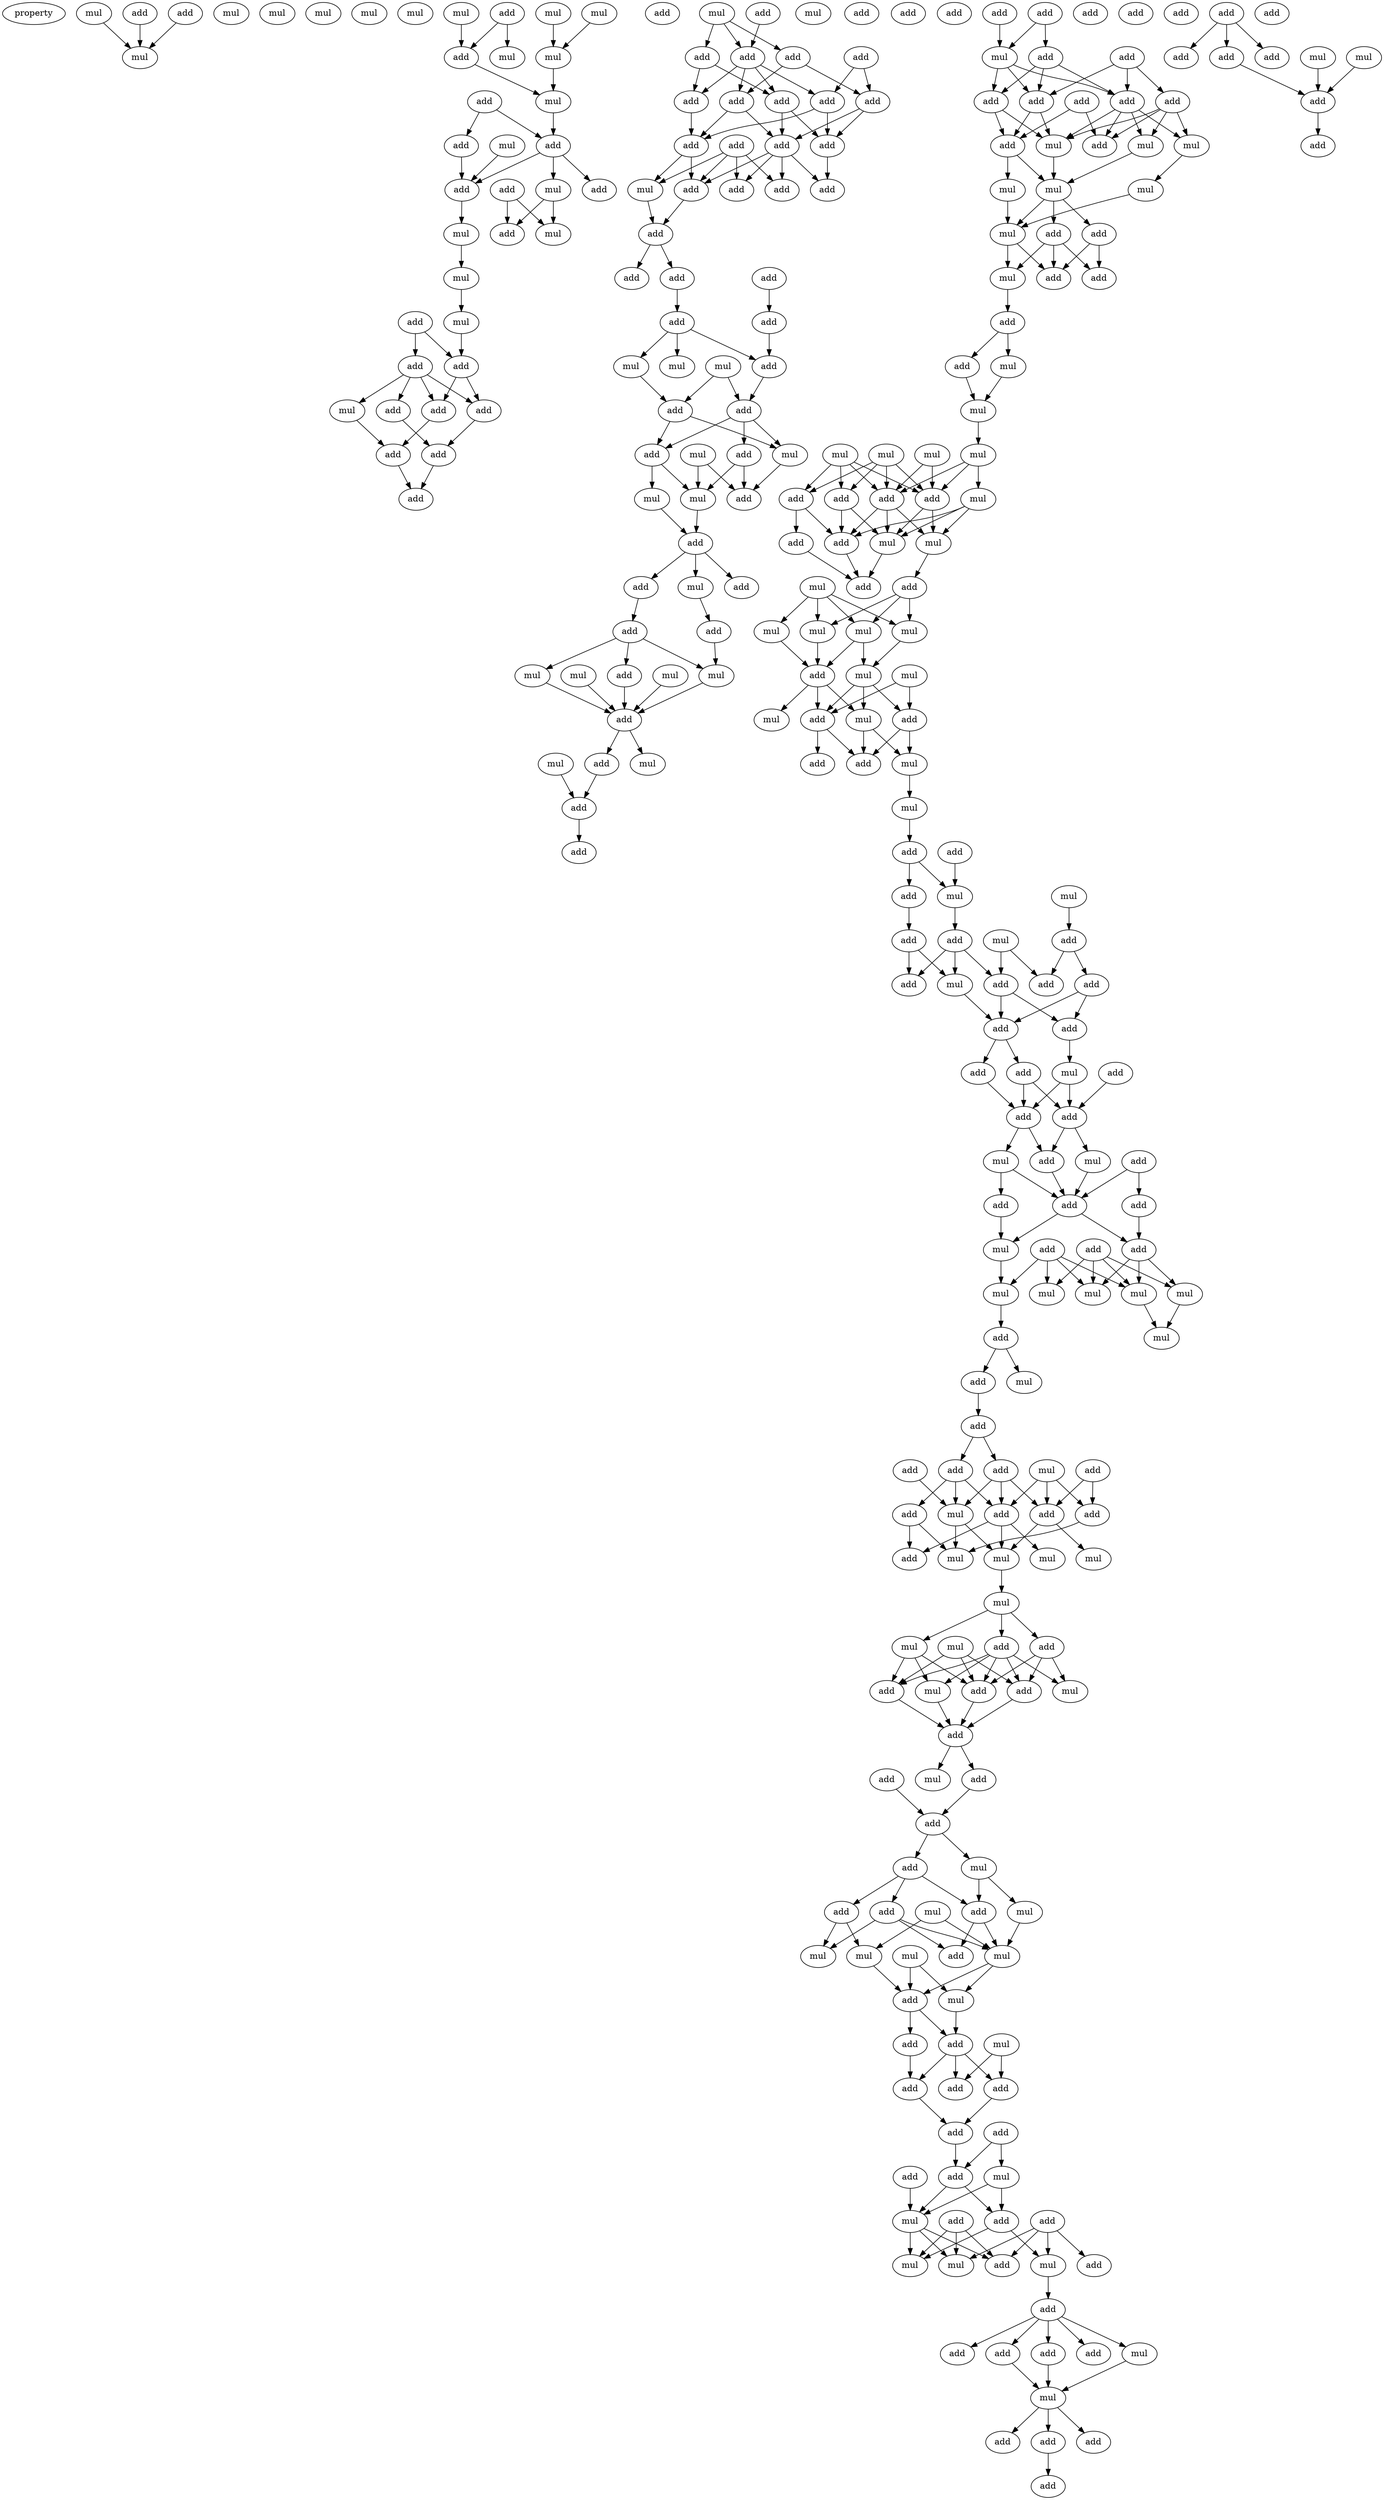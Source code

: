 digraph {
    node [fontcolor=black]
    property [mul=2,lf=1.2]
    0 [ label = mul ];
    1 [ label = mul ];
    2 [ label = add ];
    3 [ label = add ];
    4 [ label = mul ];
    5 [ label = mul ];
    6 [ label = mul ];
    7 [ label = mul ];
    8 [ label = mul ];
    9 [ label = mul ];
    10 [ label = add ];
    11 [ label = mul ];
    12 [ label = mul ];
    13 [ label = mul ];
    14 [ label = mul ];
    15 [ label = add ];
    16 [ label = add ];
    17 [ label = mul ];
    18 [ label = mul ];
    19 [ label = add ];
    20 [ label = add ];
    21 [ label = add ];
    22 [ label = mul ];
    23 [ label = add ];
    24 [ label = add ];
    25 [ label = add ];
    26 [ label = mul ];
    27 [ label = mul ];
    28 [ label = mul ];
    29 [ label = mul ];
    30 [ label = add ];
    31 [ label = add ];
    32 [ label = add ];
    33 [ label = add ];
    34 [ label = mul ];
    35 [ label = add ];
    36 [ label = add ];
    37 [ label = add ];
    38 [ label = add ];
    39 [ label = add ];
    40 [ label = add ];
    41 [ label = mul ];
    42 [ label = add ];
    43 [ label = add ];
    44 [ label = add ];
    45 [ label = add ];
    46 [ label = add ];
    47 [ label = add ];
    48 [ label = add ];
    49 [ label = add ];
    50 [ label = add ];
    51 [ label = add ];
    52 [ label = add ];
    53 [ label = add ];
    54 [ label = add ];
    55 [ label = add ];
    56 [ label = add ];
    57 [ label = add ];
    58 [ label = add ];
    59 [ label = add ];
    60 [ label = mul ];
    61 [ label = add ];
    62 [ label = add ];
    63 [ label = mul ];
    64 [ label = add ];
    65 [ label = add ];
    66 [ label = add ];
    67 [ label = add ];
    68 [ label = add ];
    69 [ label = add ];
    70 [ label = mul ];
    71 [ label = mul ];
    72 [ label = mul ];
    73 [ label = add ];
    74 [ label = add ];
    75 [ label = mul ];
    76 [ label = mul ];
    77 [ label = add ];
    78 [ label = add ];
    79 [ label = mul ];
    80 [ label = add ];
    81 [ label = mul ];
    82 [ label = add ];
    83 [ label = add ];
    84 [ label = mul ];
    85 [ label = add ];
    86 [ label = add ];
    87 [ label = add ];
    88 [ label = add ];
    89 [ label = mul ];
    90 [ label = mul ];
    91 [ label = mul ];
    92 [ label = mul ];
    93 [ label = add ];
    94 [ label = add ];
    95 [ label = mul ];
    96 [ label = add ];
    97 [ label = mul ];
    98 [ label = add ];
    99 [ label = add ];
    100 [ label = add ];
    101 [ label = add ];
    102 [ label = add ];
    103 [ label = add ];
    104 [ label = mul ];
    105 [ label = add ];
    106 [ label = add ];
    107 [ label = add ];
    108 [ label = add ];
    109 [ label = add ];
    110 [ label = add ];
    111 [ label = add ];
    112 [ label = add ];
    113 [ label = mul ];
    114 [ label = mul ];
    115 [ label = mul ];
    116 [ label = mul ];
    117 [ label = mul ];
    118 [ label = mul ];
    119 [ label = mul ];
    120 [ label = add ];
    121 [ label = add ];
    122 [ label = mul ];
    123 [ label = add ];
    124 [ label = add ];
    125 [ label = add ];
    126 [ label = add ];
    127 [ label = mul ];
    128 [ label = mul ];
    129 [ label = mul ];
    130 [ label = mul ];
    131 [ label = mul ];
    132 [ label = mul ];
    133 [ label = add ];
    134 [ label = mul ];
    135 [ label = add ];
    136 [ label = add ];
    137 [ label = add ];
    138 [ label = mul ];
    139 [ label = add ];
    140 [ label = mul ];
    141 [ label = add ];
    142 [ label = add ];
    143 [ label = mul ];
    144 [ label = add ];
    145 [ label = mul ];
    146 [ label = mul ];
    147 [ label = mul ];
    148 [ label = mul ];
    149 [ label = mul ];
    150 [ label = add ];
    151 [ label = mul ];
    152 [ label = add ];
    153 [ label = add ];
    154 [ label = mul ];
    155 [ label = mul ];
    156 [ label = add ];
    157 [ label = add ];
    158 [ label = mul ];
    159 [ label = mul ];
    160 [ label = add ];
    161 [ label = add ];
    162 [ label = add ];
    163 [ label = add ];
    164 [ label = mul ];
    165 [ label = mul ];
    166 [ label = add ];
    167 [ label = add ];
    168 [ label = add ];
    169 [ label = mul ];
    170 [ label = mul ];
    171 [ label = add ];
    172 [ label = add ];
    173 [ label = add ];
    174 [ label = add ];
    175 [ label = add ];
    176 [ label = add ];
    177 [ label = add ];
    178 [ label = add ];
    179 [ label = mul ];
    180 [ label = add ];
    181 [ label = add ];
    182 [ label = add ];
    183 [ label = mul ];
    184 [ label = add ];
    185 [ label = mul ];
    186 [ label = add ];
    187 [ label = add ];
    188 [ label = add ];
    189 [ label = add ];
    190 [ label = add ];
    191 [ label = add ];
    192 [ label = mul ];
    193 [ label = add ];
    194 [ label = mul ];
    195 [ label = mul ];
    196 [ label = mul ];
    197 [ label = mul ];
    198 [ label = mul ];
    199 [ label = add ];
    200 [ label = add ];
    201 [ label = mul ];
    202 [ label = add ];
    203 [ label = mul ];
    204 [ label = add ];
    205 [ label = add ];
    206 [ label = add ];
    207 [ label = add ];
    208 [ label = mul ];
    209 [ label = add ];
    210 [ label = mul ];
    211 [ label = add ];
    212 [ label = add ];
    213 [ label = add ];
    214 [ label = add ];
    215 [ label = add ];
    216 [ label = mul ];
    217 [ label = mul ];
    218 [ label = mul ];
    219 [ label = mul ];
    220 [ label = mul ];
    221 [ label = mul ];
    222 [ label = add ];
    223 [ label = add ];
    224 [ label = add ];
    225 [ label = mul ];
    226 [ label = add ];
    227 [ label = add ];
    228 [ label = mul ];
    229 [ label = add ];
    230 [ label = mul ];
    231 [ label = add ];
    232 [ label = add ];
    233 [ label = mul ];
    234 [ label = add ];
    235 [ label = add ];
    236 [ label = add ];
    237 [ label = mul ];
    238 [ label = add ];
    239 [ label = mul ];
    240 [ label = add ];
    241 [ label = add ];
    242 [ label = mul ];
    243 [ label = add ];
    244 [ label = mul ];
    245 [ label = mul ];
    246 [ label = mul ];
    247 [ label = mul ];
    248 [ label = mul ];
    249 [ label = add ];
    250 [ label = add ];
    251 [ label = mul ];
    252 [ label = add ];
    253 [ label = add ];
    254 [ label = add ];
    255 [ label = add ];
    256 [ label = add ];
    257 [ label = add ];
    258 [ label = add ];
    259 [ label = add ];
    260 [ label = mul ];
    261 [ label = add ];
    262 [ label = mul ];
    263 [ label = add ];
    264 [ label = add ];
    265 [ label = add ];
    266 [ label = mul ];
    267 [ label = add ];
    268 [ label = mul ];
    269 [ label = mul ];
    270 [ label = add ];
    271 [ label = add ];
    272 [ label = mul ];
    273 [ label = add ];
    274 [ label = add ];
    275 [ label = add ];
    276 [ label = mul ];
    277 [ label = add ];
    278 [ label = add ];
    279 [ label = add ];
    280 [ label = add ];
    281 [ label = add ];
    282 [ label = add ];
    283 [ label = mul ];
    284 [ label = add ];
    285 [ label = add ];
    286 [ label = mul ];
    287 [ label = add ];
    288 [ label = add ];
    289 [ label = add ];
    0 -> 5 [ name = 0 ];
    2 -> 5 [ name = 1 ];
    3 -> 5 [ name = 2 ];
    9 -> 13 [ name = 3 ];
    10 -> 14 [ name = 4 ];
    10 -> 15 [ name = 5 ];
    11 -> 13 [ name = 6 ];
    12 -> 15 [ name = 7 ];
    13 -> 17 [ name = 8 ];
    15 -> 17 [ name = 9 ];
    16 -> 19 [ name = 10 ];
    16 -> 20 [ name = 11 ];
    17 -> 19 [ name = 12 ];
    18 -> 21 [ name = 13 ];
    19 -> 21 [ name = 14 ];
    19 -> 22 [ name = 15 ];
    19 -> 24 [ name = 16 ];
    20 -> 21 [ name = 17 ];
    21 -> 26 [ name = 18 ];
    22 -> 25 [ name = 19 ];
    22 -> 27 [ name = 20 ];
    23 -> 25 [ name = 21 ];
    23 -> 27 [ name = 22 ];
    26 -> 28 [ name = 23 ];
    28 -> 29 [ name = 24 ];
    29 -> 31 [ name = 25 ];
    30 -> 31 [ name = 26 ];
    30 -> 32 [ name = 27 ];
    31 -> 33 [ name = 28 ];
    31 -> 37 [ name = 29 ];
    32 -> 33 [ name = 30 ];
    32 -> 34 [ name = 31 ];
    32 -> 36 [ name = 32 ];
    32 -> 37 [ name = 33 ];
    33 -> 39 [ name = 34 ];
    34 -> 38 [ name = 35 ];
    36 -> 39 [ name = 36 ];
    37 -> 38 [ name = 37 ];
    38 -> 40 [ name = 38 ];
    39 -> 40 [ name = 39 ];
    41 -> 43 [ name = 40 ];
    41 -> 44 [ name = 41 ];
    41 -> 46 [ name = 42 ];
    42 -> 43 [ name = 43 ];
    43 -> 47 [ name = 44 ];
    43 -> 48 [ name = 45 ];
    43 -> 49 [ name = 46 ];
    43 -> 51 [ name = 47 ];
    44 -> 47 [ name = 48 ];
    44 -> 48 [ name = 49 ];
    45 -> 50 [ name = 50 ];
    45 -> 51 [ name = 51 ];
    46 -> 49 [ name = 52 ];
    46 -> 50 [ name = 53 ];
    47 -> 53 [ name = 54 ];
    47 -> 55 [ name = 55 ];
    48 -> 52 [ name = 56 ];
    49 -> 52 [ name = 57 ];
    49 -> 53 [ name = 58 ];
    50 -> 53 [ name = 59 ];
    50 -> 55 [ name = 60 ];
    51 -> 52 [ name = 61 ];
    51 -> 55 [ name = 62 ];
    52 -> 57 [ name = 63 ];
    52 -> 60 [ name = 64 ];
    53 -> 56 [ name = 65 ];
    53 -> 57 [ name = 66 ];
    53 -> 58 [ name = 67 ];
    53 -> 59 [ name = 68 ];
    54 -> 57 [ name = 69 ];
    54 -> 58 [ name = 70 ];
    54 -> 59 [ name = 71 ];
    54 -> 60 [ name = 72 ];
    55 -> 56 [ name = 73 ];
    57 -> 61 [ name = 74 ];
    60 -> 61 [ name = 75 ];
    61 -> 62 [ name = 76 ];
    61 -> 65 [ name = 77 ];
    62 -> 67 [ name = 78 ];
    64 -> 66 [ name = 79 ];
    66 -> 69 [ name = 80 ];
    67 -> 69 [ name = 81 ];
    67 -> 70 [ name = 82 ];
    67 -> 71 [ name = 83 ];
    69 -> 74 [ name = 84 ];
    70 -> 73 [ name = 85 ];
    72 -> 73 [ name = 86 ];
    72 -> 74 [ name = 87 ];
    73 -> 75 [ name = 88 ];
    73 -> 78 [ name = 89 ];
    74 -> 75 [ name = 90 ];
    74 -> 77 [ name = 91 ];
    74 -> 78 [ name = 92 ];
    75 -> 80 [ name = 93 ];
    76 -> 79 [ name = 94 ];
    76 -> 80 [ name = 95 ];
    77 -> 79 [ name = 96 ];
    77 -> 80 [ name = 97 ];
    78 -> 79 [ name = 98 ];
    78 -> 81 [ name = 99 ];
    79 -> 82 [ name = 100 ];
    81 -> 82 [ name = 101 ];
    82 -> 83 [ name = 102 ];
    82 -> 84 [ name = 103 ];
    82 -> 85 [ name = 104 ];
    83 -> 86 [ name = 105 ];
    84 -> 87 [ name = 106 ];
    86 -> 88 [ name = 107 ];
    86 -> 90 [ name = 108 ];
    86 -> 92 [ name = 109 ];
    87 -> 92 [ name = 110 ];
    88 -> 93 [ name = 111 ];
    89 -> 93 [ name = 112 ];
    90 -> 93 [ name = 113 ];
    91 -> 93 [ name = 114 ];
    92 -> 93 [ name = 115 ];
    93 -> 96 [ name = 116 ];
    93 -> 97 [ name = 117 ];
    95 -> 98 [ name = 118 ];
    96 -> 98 [ name = 119 ];
    98 -> 99 [ name = 120 ];
    101 -> 104 [ name = 121 ];
    102 -> 104 [ name = 122 ];
    102 -> 105 [ name = 123 ];
    103 -> 106 [ name = 124 ];
    103 -> 108 [ name = 125 ];
    103 -> 110 [ name = 126 ];
    104 -> 106 [ name = 127 ];
    104 -> 107 [ name = 128 ];
    104 -> 110 [ name = 129 ];
    105 -> 106 [ name = 130 ];
    105 -> 107 [ name = 131 ];
    105 -> 110 [ name = 132 ];
    106 -> 112 [ name = 133 ];
    106 -> 115 [ name = 134 ];
    107 -> 112 [ name = 135 ];
    107 -> 115 [ name = 136 ];
    108 -> 111 [ name = 137 ];
    108 -> 113 [ name = 138 ];
    108 -> 114 [ name = 139 ];
    108 -> 115 [ name = 140 ];
    109 -> 111 [ name = 141 ];
    109 -> 112 [ name = 142 ];
    110 -> 111 [ name = 143 ];
    110 -> 113 [ name = 144 ];
    110 -> 114 [ name = 145 ];
    110 -> 115 [ name = 146 ];
    112 -> 117 [ name = 147 ];
    112 -> 118 [ name = 148 ];
    113 -> 118 [ name = 149 ];
    114 -> 116 [ name = 150 ];
    115 -> 118 [ name = 151 ];
    116 -> 119 [ name = 152 ];
    117 -> 119 [ name = 153 ];
    118 -> 119 [ name = 154 ];
    118 -> 120 [ name = 155 ];
    118 -> 121 [ name = 156 ];
    119 -> 122 [ name = 157 ];
    119 -> 124 [ name = 158 ];
    120 -> 123 [ name = 159 ];
    120 -> 124 [ name = 160 ];
    121 -> 122 [ name = 161 ];
    121 -> 123 [ name = 162 ];
    121 -> 124 [ name = 163 ];
    122 -> 125 [ name = 164 ];
    125 -> 126 [ name = 165 ];
    125 -> 127 [ name = 166 ];
    126 -> 128 [ name = 167 ];
    127 -> 128 [ name = 168 ];
    128 -> 130 [ name = 169 ];
    129 -> 133 [ name = 170 ];
    129 -> 135 [ name = 171 ];
    129 -> 136 [ name = 172 ];
    129 -> 137 [ name = 173 ];
    130 -> 134 [ name = 174 ];
    130 -> 135 [ name = 175 ];
    130 -> 136 [ name = 176 ];
    131 -> 133 [ name = 177 ];
    131 -> 135 [ name = 178 ];
    131 -> 136 [ name = 179 ];
    131 -> 137 [ name = 180 ];
    132 -> 135 [ name = 181 ];
    132 -> 136 [ name = 182 ];
    133 -> 138 [ name = 183 ];
    133 -> 141 [ name = 184 ];
    134 -> 138 [ name = 185 ];
    134 -> 140 [ name = 186 ];
    134 -> 141 [ name = 187 ];
    135 -> 138 [ name = 188 ];
    135 -> 140 [ name = 189 ];
    135 -> 141 [ name = 190 ];
    136 -> 138 [ name = 191 ];
    136 -> 140 [ name = 192 ];
    137 -> 139 [ name = 193 ];
    137 -> 141 [ name = 194 ];
    138 -> 144 [ name = 195 ];
    139 -> 144 [ name = 196 ];
    140 -> 142 [ name = 197 ];
    141 -> 144 [ name = 198 ];
    142 -> 146 [ name = 199 ];
    142 -> 147 [ name = 200 ];
    142 -> 148 [ name = 201 ];
    143 -> 145 [ name = 202 ];
    143 -> 146 [ name = 203 ];
    143 -> 147 [ name = 204 ];
    143 -> 148 [ name = 205 ];
    145 -> 150 [ name = 206 ];
    146 -> 149 [ name = 207 ];
    146 -> 150 [ name = 208 ];
    147 -> 150 [ name = 209 ];
    148 -> 149 [ name = 210 ];
    149 -> 152 [ name = 211 ];
    149 -> 153 [ name = 212 ];
    149 -> 155 [ name = 213 ];
    150 -> 153 [ name = 214 ];
    150 -> 154 [ name = 215 ];
    150 -> 155 [ name = 216 ];
    151 -> 152 [ name = 217 ];
    151 -> 153 [ name = 218 ];
    152 -> 156 [ name = 219 ];
    152 -> 158 [ name = 220 ];
    153 -> 156 [ name = 221 ];
    153 -> 157 [ name = 222 ];
    155 -> 156 [ name = 223 ];
    155 -> 158 [ name = 224 ];
    158 -> 159 [ name = 225 ];
    159 -> 161 [ name = 226 ];
    161 -> 163 [ name = 227 ];
    161 -> 164 [ name = 228 ];
    162 -> 164 [ name = 229 ];
    163 -> 166 [ name = 230 ];
    164 -> 167 [ name = 231 ];
    165 -> 168 [ name = 232 ];
    166 -> 170 [ name = 233 ];
    166 -> 173 [ name = 234 ];
    167 -> 170 [ name = 235 ];
    167 -> 171 [ name = 236 ];
    167 -> 173 [ name = 237 ];
    168 -> 172 [ name = 238 ];
    168 -> 174 [ name = 239 ];
    169 -> 171 [ name = 240 ];
    169 -> 174 [ name = 241 ];
    170 -> 175 [ name = 242 ];
    171 -> 175 [ name = 243 ];
    171 -> 176 [ name = 244 ];
    172 -> 175 [ name = 245 ];
    172 -> 176 [ name = 246 ];
    175 -> 177 [ name = 247 ];
    175 -> 178 [ name = 248 ];
    176 -> 179 [ name = 249 ];
    177 -> 181 [ name = 250 ];
    177 -> 182 [ name = 251 ];
    178 -> 181 [ name = 252 ];
    179 -> 181 [ name = 253 ];
    179 -> 182 [ name = 254 ];
    180 -> 182 [ name = 255 ];
    181 -> 183 [ name = 256 ];
    181 -> 184 [ name = 257 ];
    182 -> 184 [ name = 258 ];
    182 -> 185 [ name = 259 ];
    183 -> 188 [ name = 260 ];
    183 -> 189 [ name = 261 ];
    184 -> 189 [ name = 262 ];
    185 -> 189 [ name = 263 ];
    186 -> 187 [ name = 264 ];
    186 -> 189 [ name = 265 ];
    187 -> 190 [ name = 266 ];
    188 -> 192 [ name = 267 ];
    189 -> 190 [ name = 268 ];
    189 -> 192 [ name = 269 ];
    190 -> 194 [ name = 270 ];
    190 -> 196 [ name = 271 ];
    190 -> 198 [ name = 272 ];
    191 -> 195 [ name = 273 ];
    191 -> 196 [ name = 274 ];
    191 -> 197 [ name = 275 ];
    191 -> 198 [ name = 276 ];
    192 -> 195 [ name = 277 ];
    193 -> 194 [ name = 278 ];
    193 -> 196 [ name = 279 ];
    193 -> 197 [ name = 280 ];
    193 -> 198 [ name = 281 ];
    194 -> 201 [ name = 282 ];
    195 -> 199 [ name = 283 ];
    198 -> 201 [ name = 284 ];
    199 -> 202 [ name = 285 ];
    199 -> 203 [ name = 286 ];
    202 -> 204 [ name = 287 ];
    204 -> 206 [ name = 288 ];
    204 -> 209 [ name = 289 ];
    205 -> 210 [ name = 290 ];
    206 -> 210 [ name = 291 ];
    206 -> 212 [ name = 292 ];
    206 -> 213 [ name = 293 ];
    207 -> 211 [ name = 294 ];
    207 -> 213 [ name = 295 ];
    208 -> 211 [ name = 296 ];
    208 -> 212 [ name = 297 ];
    208 -> 213 [ name = 298 ];
    209 -> 210 [ name = 299 ];
    209 -> 212 [ name = 300 ];
    209 -> 214 [ name = 301 ];
    210 -> 217 [ name = 302 ];
    210 -> 219 [ name = 303 ];
    211 -> 217 [ name = 304 ];
    212 -> 215 [ name = 305 ];
    212 -> 216 [ name = 306 ];
    212 -> 219 [ name = 307 ];
    213 -> 218 [ name = 308 ];
    213 -> 219 [ name = 309 ];
    214 -> 215 [ name = 310 ];
    214 -> 217 [ name = 311 ];
    219 -> 220 [ name = 312 ];
    220 -> 223 [ name = 313 ];
    220 -> 224 [ name = 314 ];
    220 -> 225 [ name = 315 ];
    221 -> 226 [ name = 316 ];
    221 -> 227 [ name = 317 ];
    221 -> 229 [ name = 318 ];
    223 -> 226 [ name = 319 ];
    223 -> 227 [ name = 320 ];
    223 -> 228 [ name = 321 ];
    223 -> 229 [ name = 322 ];
    223 -> 230 [ name = 323 ];
    224 -> 226 [ name = 324 ];
    224 -> 227 [ name = 325 ];
    224 -> 228 [ name = 326 ];
    225 -> 227 [ name = 327 ];
    225 -> 229 [ name = 328 ];
    225 -> 230 [ name = 329 ];
    226 -> 231 [ name = 330 ];
    227 -> 231 [ name = 331 ];
    229 -> 231 [ name = 332 ];
    230 -> 231 [ name = 333 ];
    231 -> 232 [ name = 334 ];
    231 -> 233 [ name = 335 ];
    232 -> 235 [ name = 336 ];
    234 -> 235 [ name = 337 ];
    235 -> 236 [ name = 338 ];
    235 -> 237 [ name = 339 ];
    236 -> 238 [ name = 340 ];
    236 -> 240 [ name = 341 ];
    236 -> 241 [ name = 342 ];
    237 -> 240 [ name = 343 ];
    237 -> 242 [ name = 344 ];
    238 -> 245 [ name = 345 ];
    238 -> 246 [ name = 346 ];
    239 -> 244 [ name = 347 ];
    239 -> 246 [ name = 348 ];
    240 -> 243 [ name = 349 ];
    240 -> 244 [ name = 350 ];
    241 -> 243 [ name = 351 ];
    241 -> 244 [ name = 352 ];
    241 -> 245 [ name = 353 ];
    242 -> 244 [ name = 354 ];
    244 -> 248 [ name = 355 ];
    244 -> 249 [ name = 356 ];
    246 -> 249 [ name = 357 ];
    247 -> 248 [ name = 358 ];
    247 -> 249 [ name = 359 ];
    248 -> 252 [ name = 360 ];
    249 -> 250 [ name = 361 ];
    249 -> 252 [ name = 362 ];
    250 -> 255 [ name = 363 ];
    251 -> 253 [ name = 364 ];
    251 -> 254 [ name = 365 ];
    252 -> 253 [ name = 366 ];
    252 -> 254 [ name = 367 ];
    252 -> 255 [ name = 368 ];
    253 -> 257 [ name = 369 ];
    255 -> 257 [ name = 370 ];
    256 -> 259 [ name = 371 ];
    256 -> 260 [ name = 372 ];
    257 -> 259 [ name = 373 ];
    258 -> 262 [ name = 374 ];
    259 -> 262 [ name = 375 ];
    259 -> 263 [ name = 376 ];
    260 -> 262 [ name = 377 ];
    260 -> 263 [ name = 378 ];
    261 -> 265 [ name = 379 ];
    261 -> 266 [ name = 380 ];
    261 -> 267 [ name = 381 ];
    261 -> 269 [ name = 382 ];
    262 -> 265 [ name = 383 ];
    262 -> 268 [ name = 384 ];
    262 -> 269 [ name = 385 ];
    263 -> 266 [ name = 386 ];
    263 -> 268 [ name = 387 ];
    264 -> 265 [ name = 388 ];
    264 -> 268 [ name = 389 ];
    264 -> 269 [ name = 390 ];
    266 -> 270 [ name = 391 ];
    270 -> 271 [ name = 392 ];
    270 -> 272 [ name = 393 ];
    270 -> 273 [ name = 394 ];
    270 -> 274 [ name = 395 ];
    270 -> 275 [ name = 396 ];
    272 -> 276 [ name = 397 ];
    273 -> 276 [ name = 398 ];
    275 -> 276 [ name = 399 ];
    276 -> 277 [ name = 400 ];
    276 -> 278 [ name = 401 ];
    276 -> 279 [ name = 402 ];
    278 -> 280 [ name = 403 ];
    281 -> 282 [ name = 404 ];
    281 -> 284 [ name = 405 ];
    281 -> 285 [ name = 406 ];
    283 -> 287 [ name = 407 ];
    284 -> 287 [ name = 408 ];
    286 -> 287 [ name = 409 ];
    287 -> 289 [ name = 410 ];
}
